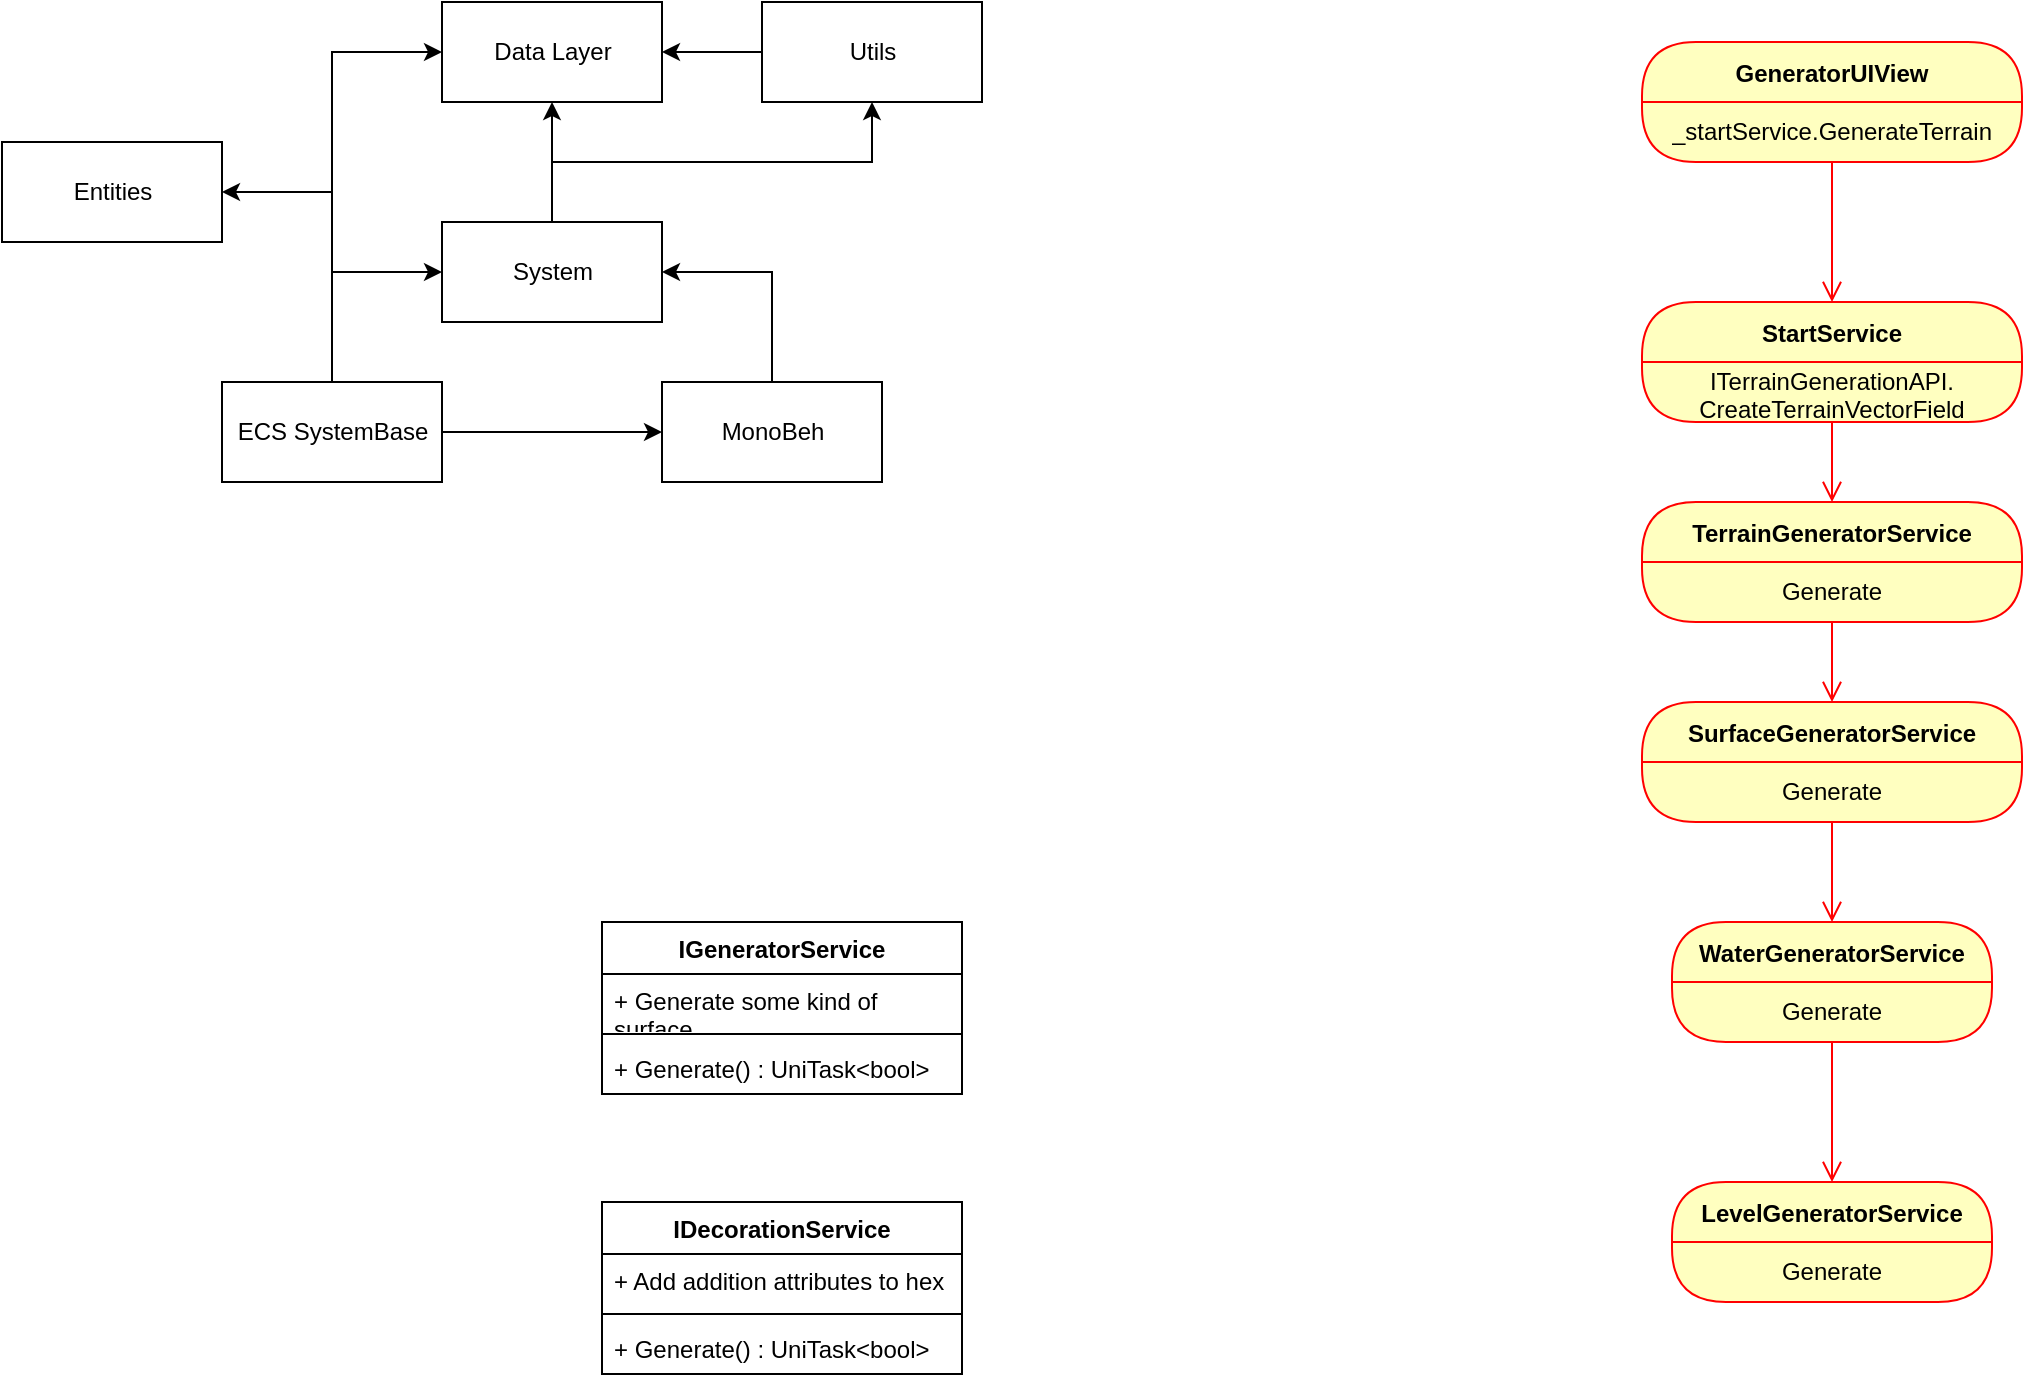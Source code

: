 <mxfile version="16.5.1" type="device"><diagram id="ZlFdcRelPhDEVr2TAbe0" name="Page-1"><mxGraphModel dx="2061" dy="775" grid="1" gridSize="10" guides="1" tooltips="1" connect="1" arrows="1" fold="1" page="1" pageScale="1" pageWidth="827" pageHeight="1169" math="0" shadow="0"><root><mxCell id="0"/><mxCell id="1" parent="0"/><mxCell id="P9t6czvXsP2t503hGwDM-1" value="GeneratorUIView" style="swimlane;fontStyle=1;align=center;verticalAlign=middle;childLayout=stackLayout;horizontal=1;startSize=30;horizontalStack=0;resizeParent=0;resizeLast=1;container=0;fontColor=#000000;collapsible=0;rounded=1;arcSize=30;strokeColor=#ff0000;fillColor=#ffffc0;swimlaneFillColor=#ffffc0;dropTarget=0;" vertex="1" parent="1"><mxGeometry x="320" y="70" width="190" height="60" as="geometry"/></mxCell><mxCell id="P9t6czvXsP2t503hGwDM-2" value="_startService.GenerateTerrain" style="text;html=1;strokeColor=none;fillColor=none;align=center;verticalAlign=middle;spacingLeft=4;spacingRight=4;whiteSpace=wrap;overflow=hidden;rotatable=0;fontColor=#000000;" vertex="1" parent="P9t6czvXsP2t503hGwDM-1"><mxGeometry y="30" width="190" height="30" as="geometry"/></mxCell><mxCell id="P9t6czvXsP2t503hGwDM-3" value="" style="edgeStyle=orthogonalEdgeStyle;html=1;verticalAlign=bottom;endArrow=open;endSize=8;strokeColor=#ff0000;rounded=0;" edge="1" source="P9t6czvXsP2t503hGwDM-1" parent="1" target="P9t6czvXsP2t503hGwDM-4"><mxGeometry relative="1" as="geometry"><mxPoint x="415" y="190" as="targetPoint"/></mxGeometry></mxCell><mxCell id="P9t6czvXsP2t503hGwDM-4" value="StartService" style="swimlane;fontStyle=1;align=center;verticalAlign=middle;childLayout=stackLayout;horizontal=1;startSize=30;horizontalStack=0;resizeParent=0;resizeLast=1;container=0;fontColor=#000000;collapsible=0;rounded=1;arcSize=30;strokeColor=#ff0000;fillColor=#ffffc0;swimlaneFillColor=#ffffc0;dropTarget=0;" vertex="1" parent="1"><mxGeometry x="320" y="200" width="190" height="60" as="geometry"/></mxCell><mxCell id="P9t6czvXsP2t503hGwDM-5" value="ITerrainGenerationAPI.&lt;br&gt;CreateTerrainVectorField" style="text;html=1;strokeColor=none;fillColor=none;align=center;verticalAlign=middle;spacingLeft=4;spacingRight=4;whiteSpace=wrap;overflow=hidden;rotatable=0;fontColor=#000000;" vertex="1" parent="P9t6czvXsP2t503hGwDM-4"><mxGeometry y="30" width="190" height="30" as="geometry"/></mxCell><mxCell id="P9t6czvXsP2t503hGwDM-6" value="" style="edgeStyle=orthogonalEdgeStyle;html=1;verticalAlign=bottom;endArrow=open;endSize=8;strokeColor=#ff0000;rounded=0;" edge="1" source="P9t6czvXsP2t503hGwDM-4" parent="1" target="P9t6czvXsP2t503hGwDM-23"><mxGeometry relative="1" as="geometry"><mxPoint x="415" y="350" as="targetPoint"/></mxGeometry></mxCell><mxCell id="P9t6czvXsP2t503hGwDM-7" value="SurfaceGeneratorService" style="swimlane;fontStyle=1;align=center;verticalAlign=middle;childLayout=stackLayout;horizontal=1;startSize=30;horizontalStack=0;resizeParent=0;resizeLast=1;container=0;fontColor=#000000;collapsible=0;rounded=1;arcSize=30;strokeColor=#ff0000;fillColor=#ffffc0;swimlaneFillColor=#ffffc0;dropTarget=0;" vertex="1" parent="1"><mxGeometry x="320" y="400" width="190" height="60" as="geometry"/></mxCell><mxCell id="P9t6czvXsP2t503hGwDM-8" value="Generate" style="text;html=1;strokeColor=none;fillColor=none;align=center;verticalAlign=middle;spacingLeft=4;spacingRight=4;whiteSpace=wrap;overflow=hidden;rotatable=0;fontColor=#000000;" vertex="1" parent="P9t6czvXsP2t503hGwDM-7"><mxGeometry y="30" width="190" height="30" as="geometry"/></mxCell><mxCell id="P9t6czvXsP2t503hGwDM-9" value="IGeneratorService" style="swimlane;fontStyle=1;align=center;verticalAlign=top;childLayout=stackLayout;horizontal=1;startSize=26;horizontalStack=0;resizeParent=1;resizeParentMax=0;resizeLast=0;collapsible=1;marginBottom=0;" vertex="1" parent="1"><mxGeometry x="-200" y="510" width="180" height="86" as="geometry"/></mxCell><mxCell id="P9t6czvXsP2t503hGwDM-10" value="+ Generate some kind of &#10;surface" style="text;strokeColor=none;fillColor=none;align=left;verticalAlign=top;spacingLeft=4;spacingRight=4;overflow=hidden;rotatable=0;points=[[0,0.5],[1,0.5]];portConstraint=eastwest;labelBackgroundColor=none;labelBorderColor=none;whiteSpace=wrap;textDirection=ltr;imageWidth=30;imageHeight=24;arcSize=12;" vertex="1" parent="P9t6czvXsP2t503hGwDM-9"><mxGeometry y="26" width="180" height="26" as="geometry"/></mxCell><mxCell id="P9t6czvXsP2t503hGwDM-11" value="" style="line;strokeWidth=1;fillColor=none;align=left;verticalAlign=middle;spacingTop=-1;spacingLeft=3;spacingRight=3;rotatable=0;labelPosition=right;points=[];portConstraint=eastwest;" vertex="1" parent="P9t6czvXsP2t503hGwDM-9"><mxGeometry y="52" width="180" height="8" as="geometry"/></mxCell><mxCell id="P9t6czvXsP2t503hGwDM-12" value="+ Generate() : UniTask&lt;bool&gt;" style="text;strokeColor=none;fillColor=none;align=left;verticalAlign=top;spacingLeft=4;spacingRight=4;overflow=hidden;rotatable=0;points=[[0,0.5],[1,0.5]];portConstraint=eastwest;" vertex="1" parent="P9t6czvXsP2t503hGwDM-9"><mxGeometry y="60" width="180" height="26" as="geometry"/></mxCell><mxCell id="P9t6czvXsP2t503hGwDM-13" value="IDecorationService" style="swimlane;fontStyle=1;align=center;verticalAlign=top;childLayout=stackLayout;horizontal=1;startSize=26;horizontalStack=0;resizeParent=1;resizeParentMax=0;resizeLast=0;collapsible=1;marginBottom=0;" vertex="1" parent="1"><mxGeometry x="-200" y="650" width="180" height="86" as="geometry"/></mxCell><mxCell id="P9t6czvXsP2t503hGwDM-14" value="+ Add addition attributes to hex" style="text;strokeColor=none;fillColor=none;align=left;verticalAlign=top;spacingLeft=4;spacingRight=4;overflow=hidden;rotatable=0;points=[[0,0.5],[1,0.5]];portConstraint=eastwest;labelBackgroundColor=none;labelBorderColor=none;whiteSpace=wrap;textDirection=ltr;imageWidth=30;imageHeight=24;arcSize=12;" vertex="1" parent="P9t6czvXsP2t503hGwDM-13"><mxGeometry y="26" width="180" height="26" as="geometry"/></mxCell><mxCell id="P9t6czvXsP2t503hGwDM-15" value="" style="line;strokeWidth=1;fillColor=none;align=left;verticalAlign=middle;spacingTop=-1;spacingLeft=3;spacingRight=3;rotatable=0;labelPosition=right;points=[];portConstraint=eastwest;" vertex="1" parent="P9t6czvXsP2t503hGwDM-13"><mxGeometry y="52" width="180" height="8" as="geometry"/></mxCell><mxCell id="P9t6czvXsP2t503hGwDM-16" value="+ Generate() : UniTask&lt;bool&gt;" style="text;strokeColor=none;fillColor=none;align=left;verticalAlign=top;spacingLeft=4;spacingRight=4;overflow=hidden;rotatable=0;points=[[0,0.5],[1,0.5]];portConstraint=eastwest;" vertex="1" parent="P9t6czvXsP2t503hGwDM-13"><mxGeometry y="60" width="180" height="26" as="geometry"/></mxCell><mxCell id="P9t6czvXsP2t503hGwDM-17" value="WaterGeneratorService" style="swimlane;fontStyle=1;align=center;verticalAlign=middle;childLayout=stackLayout;horizontal=1;startSize=30;horizontalStack=0;resizeParent=0;resizeLast=1;container=0;fontColor=#000000;collapsible=0;rounded=1;arcSize=30;strokeColor=#ff0000;fillColor=#ffffc0;swimlaneFillColor=#ffffc0;dropTarget=0;labelBackgroundColor=none;labelBorderColor=none;html=0;" vertex="1" parent="1"><mxGeometry x="335" y="510" width="160" height="60" as="geometry"/></mxCell><mxCell id="P9t6czvXsP2t503hGwDM-18" value="Generate" style="text;html=1;strokeColor=none;fillColor=none;align=center;verticalAlign=middle;spacingLeft=4;spacingRight=4;whiteSpace=wrap;overflow=hidden;rotatable=0;fontColor=#000000;labelBackgroundColor=none;labelBorderColor=none;" vertex="1" parent="P9t6czvXsP2t503hGwDM-17"><mxGeometry y="30" width="160" height="30" as="geometry"/></mxCell><mxCell id="P9t6czvXsP2t503hGwDM-19" value="" style="edgeStyle=orthogonalEdgeStyle;html=1;verticalAlign=bottom;endArrow=open;endSize=8;strokeColor=#ff0000;rounded=0;" edge="1" source="P9t6czvXsP2t503hGwDM-17" parent="1" target="P9t6czvXsP2t503hGwDM-21"><mxGeometry relative="1" as="geometry"><mxPoint x="430" y="630" as="targetPoint"/></mxGeometry></mxCell><mxCell id="P9t6czvXsP2t503hGwDM-20" value="" style="edgeStyle=orthogonalEdgeStyle;html=1;verticalAlign=bottom;endArrow=open;endSize=8;strokeColor=#ff0000;rounded=0;" edge="1" parent="1" source="P9t6czvXsP2t503hGwDM-8" target="P9t6czvXsP2t503hGwDM-17"><mxGeometry relative="1" as="geometry"><mxPoint x="440" y="640" as="targetPoint"/><mxPoint x="440" y="580" as="sourcePoint"/></mxGeometry></mxCell><mxCell id="P9t6czvXsP2t503hGwDM-21" value="LevelGeneratorService" style="swimlane;fontStyle=1;align=center;verticalAlign=middle;childLayout=stackLayout;horizontal=1;startSize=30;horizontalStack=0;resizeParent=0;resizeLast=1;container=0;fontColor=#000000;collapsible=0;rounded=1;arcSize=30;strokeColor=#ff0000;fillColor=#ffffc0;swimlaneFillColor=#ffffc0;dropTarget=0;labelBackgroundColor=none;labelBorderColor=none;html=0;" vertex="1" parent="1"><mxGeometry x="335" y="640" width="160" height="60" as="geometry"/></mxCell><mxCell id="P9t6czvXsP2t503hGwDM-22" value="Generate" style="text;html=1;strokeColor=none;fillColor=none;align=center;verticalAlign=middle;spacingLeft=4;spacingRight=4;whiteSpace=wrap;overflow=hidden;rotatable=0;fontColor=#000000;labelBackgroundColor=none;labelBorderColor=none;" vertex="1" parent="P9t6czvXsP2t503hGwDM-21"><mxGeometry y="30" width="160" height="30" as="geometry"/></mxCell><mxCell id="P9t6czvXsP2t503hGwDM-23" value="TerrainGeneratorService" style="swimlane;fontStyle=1;align=center;verticalAlign=middle;childLayout=stackLayout;horizontal=1;startSize=30;horizontalStack=0;resizeParent=0;resizeLast=1;container=0;fontColor=#000000;collapsible=0;rounded=1;arcSize=30;strokeColor=#ff0000;fillColor=#ffffc0;swimlaneFillColor=#ffffc0;dropTarget=0;" vertex="1" parent="1"><mxGeometry x="320" y="300" width="190" height="60" as="geometry"/></mxCell><mxCell id="P9t6czvXsP2t503hGwDM-24" value="Generate" style="text;html=1;strokeColor=none;fillColor=none;align=center;verticalAlign=middle;spacingLeft=4;spacingRight=4;whiteSpace=wrap;overflow=hidden;rotatable=0;fontColor=#000000;" vertex="1" parent="P9t6czvXsP2t503hGwDM-23"><mxGeometry y="30" width="190" height="30" as="geometry"/></mxCell><mxCell id="P9t6czvXsP2t503hGwDM-25" value="" style="edgeStyle=orthogonalEdgeStyle;html=1;verticalAlign=bottom;endArrow=open;endSize=8;strokeColor=#ff0000;rounded=0;" edge="1" parent="1" source="P9t6czvXsP2t503hGwDM-23" target="P9t6czvXsP2t503hGwDM-7"><mxGeometry relative="1" as="geometry"><mxPoint x="600" y="280" as="targetPoint"/><mxPoint x="580" y="410" as="sourcePoint"/></mxGeometry></mxCell><mxCell id="P9t6czvXsP2t503hGwDM-26" value="Data Layer" style="html=1;labelBackgroundColor=none;labelBorderColor=none;fillColor=none;" vertex="1" parent="1"><mxGeometry x="-280" y="50" width="110" height="50" as="geometry"/></mxCell><mxCell id="P9t6czvXsP2t503hGwDM-31" style="edgeStyle=orthogonalEdgeStyle;rounded=0;orthogonalLoop=1;jettySize=auto;html=1;exitX=0.5;exitY=0;exitDx=0;exitDy=0;" edge="1" parent="1" source="P9t6czvXsP2t503hGwDM-27" target="P9t6czvXsP2t503hGwDM-26"><mxGeometry relative="1" as="geometry"/></mxCell><mxCell id="P9t6czvXsP2t503hGwDM-36" style="edgeStyle=orthogonalEdgeStyle;rounded=0;orthogonalLoop=1;jettySize=auto;html=1;exitX=0.5;exitY=0;exitDx=0;exitDy=0;" edge="1" parent="1" source="P9t6czvXsP2t503hGwDM-27" target="P9t6czvXsP2t503hGwDM-35"><mxGeometry relative="1" as="geometry"/></mxCell><mxCell id="P9t6czvXsP2t503hGwDM-27" value="System" style="html=1;labelBackgroundColor=none;labelBorderColor=none;fillColor=none;" vertex="1" parent="1"><mxGeometry x="-280" y="160" width="110" height="50" as="geometry"/></mxCell><mxCell id="P9t6czvXsP2t503hGwDM-30" style="edgeStyle=orthogonalEdgeStyle;rounded=0;orthogonalLoop=1;jettySize=auto;html=1;exitX=0.5;exitY=0;exitDx=0;exitDy=0;entryX=0;entryY=0.5;entryDx=0;entryDy=0;" edge="1" parent="1" source="P9t6czvXsP2t503hGwDM-28" target="P9t6czvXsP2t503hGwDM-27"><mxGeometry relative="1" as="geometry"/></mxCell><mxCell id="P9t6czvXsP2t503hGwDM-39" style="edgeStyle=orthogonalEdgeStyle;rounded=0;orthogonalLoop=1;jettySize=auto;html=1;exitX=0.5;exitY=0;exitDx=0;exitDy=0;entryX=1;entryY=0.5;entryDx=0;entryDy=0;" edge="1" parent="1" source="P9t6czvXsP2t503hGwDM-28" target="P9t6czvXsP2t503hGwDM-38"><mxGeometry relative="1" as="geometry"/></mxCell><mxCell id="P9t6czvXsP2t503hGwDM-40" style="edgeStyle=orthogonalEdgeStyle;rounded=0;orthogonalLoop=1;jettySize=auto;html=1;exitX=1;exitY=0.5;exitDx=0;exitDy=0;" edge="1" parent="1" source="P9t6czvXsP2t503hGwDM-28" target="P9t6czvXsP2t503hGwDM-32"><mxGeometry relative="1" as="geometry"/></mxCell><mxCell id="P9t6czvXsP2t503hGwDM-28" value="ECS SystemBase" style="html=1;labelBackgroundColor=none;labelBorderColor=none;fillColor=none;" vertex="1" parent="1"><mxGeometry x="-390" y="240" width="110" height="50" as="geometry"/></mxCell><mxCell id="P9t6czvXsP2t503hGwDM-33" style="edgeStyle=orthogonalEdgeStyle;rounded=0;orthogonalLoop=1;jettySize=auto;html=1;exitX=0.5;exitY=0;exitDx=0;exitDy=0;entryX=1;entryY=0.5;entryDx=0;entryDy=0;" edge="1" parent="1" source="P9t6czvXsP2t503hGwDM-32" target="P9t6czvXsP2t503hGwDM-27"><mxGeometry relative="1" as="geometry"/></mxCell><mxCell id="P9t6czvXsP2t503hGwDM-32" value="MonoBeh" style="html=1;labelBackgroundColor=none;labelBorderColor=none;fillColor=none;" vertex="1" parent="1"><mxGeometry x="-170" y="240" width="110" height="50" as="geometry"/></mxCell><mxCell id="P9t6czvXsP2t503hGwDM-34" style="edgeStyle=orthogonalEdgeStyle;rounded=0;orthogonalLoop=1;jettySize=auto;html=1;entryX=0;entryY=0.5;entryDx=0;entryDy=0;" edge="1" parent="1" source="P9t6czvXsP2t503hGwDM-28" target="P9t6czvXsP2t503hGwDM-26"><mxGeometry relative="1" as="geometry"><mxPoint x="-325" y="250" as="sourcePoint"/><mxPoint x="-270" y="195" as="targetPoint"/></mxGeometry></mxCell><mxCell id="P9t6czvXsP2t503hGwDM-37" style="edgeStyle=orthogonalEdgeStyle;rounded=0;orthogonalLoop=1;jettySize=auto;html=1;exitX=0;exitY=0.5;exitDx=0;exitDy=0;" edge="1" parent="1" source="P9t6czvXsP2t503hGwDM-35" target="P9t6czvXsP2t503hGwDM-26"><mxGeometry relative="1" as="geometry"/></mxCell><mxCell id="P9t6czvXsP2t503hGwDM-35" value="Utils" style="html=1;labelBackgroundColor=none;labelBorderColor=none;fillColor=none;" vertex="1" parent="1"><mxGeometry x="-120" y="50" width="110" height="50" as="geometry"/></mxCell><mxCell id="P9t6czvXsP2t503hGwDM-38" value="Entities" style="html=1;labelBackgroundColor=none;labelBorderColor=none;fillColor=none;" vertex="1" parent="1"><mxGeometry x="-500" y="120" width="110" height="50" as="geometry"/></mxCell></root></mxGraphModel></diagram></mxfile>